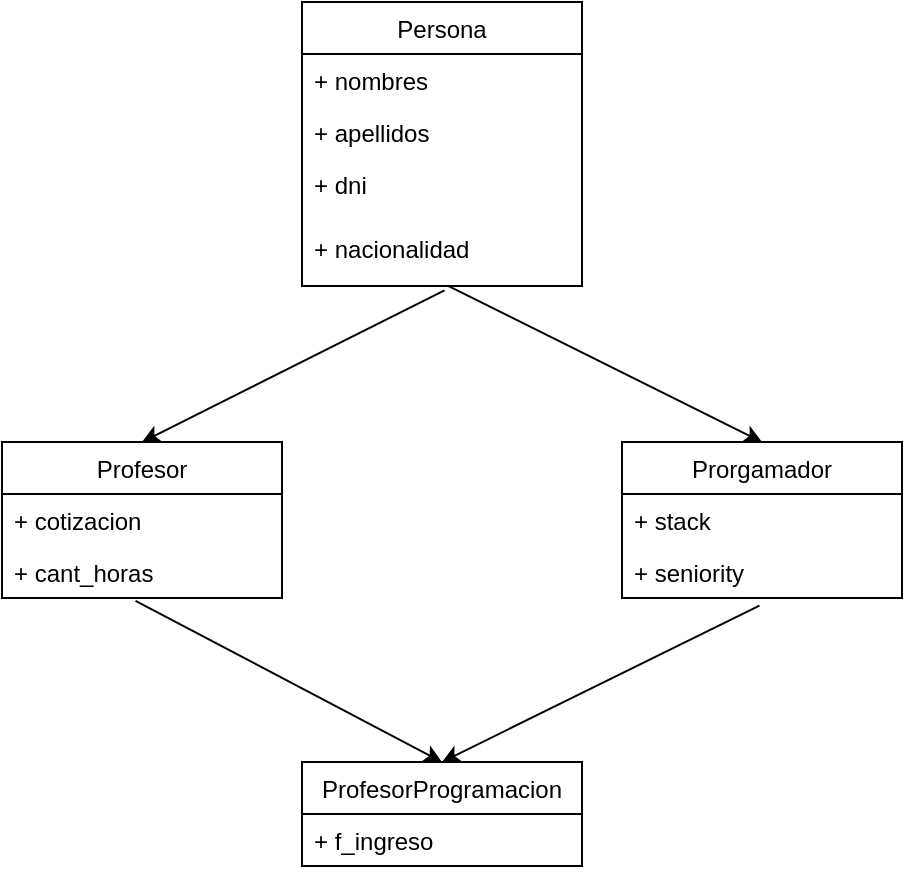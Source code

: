 <mxfile version="20.8.21" type="device"><diagram id="C5RBs43oDa-KdzZeNtuy" name="Page-1"><mxGraphModel dx="1050" dy="541" grid="1" gridSize="10" guides="1" tooltips="1" connect="1" arrows="1" fold="1" page="1" pageScale="1" pageWidth="827" pageHeight="1169" math="0" shadow="0"><root><mxCell id="WIyWlLk6GJQsqaUBKTNV-0"/><mxCell id="WIyWlLk6GJQsqaUBKTNV-1" parent="WIyWlLk6GJQsqaUBKTNV-0"/><mxCell id="LKPWlM58nzAvNkQNpw7--0" value="Persona" style="swimlane;fontStyle=0;childLayout=stackLayout;horizontal=1;startSize=26;fillColor=none;horizontalStack=0;resizeParent=1;resizeParentMax=0;resizeLast=0;collapsible=1;marginBottom=0;" vertex="1" parent="WIyWlLk6GJQsqaUBKTNV-1"><mxGeometry x="330" y="160" width="140" height="142" as="geometry"/></mxCell><mxCell id="LKPWlM58nzAvNkQNpw7--1" value="+ nombres" style="text;strokeColor=none;fillColor=none;align=left;verticalAlign=top;spacingLeft=4;spacingRight=4;overflow=hidden;rotatable=0;points=[[0,0.5],[1,0.5]];portConstraint=eastwest;" vertex="1" parent="LKPWlM58nzAvNkQNpw7--0"><mxGeometry y="26" width="140" height="26" as="geometry"/></mxCell><mxCell id="LKPWlM58nzAvNkQNpw7--2" value="+ apellidos" style="text;strokeColor=none;fillColor=none;align=left;verticalAlign=top;spacingLeft=4;spacingRight=4;overflow=hidden;rotatable=0;points=[[0,0.5],[1,0.5]];portConstraint=eastwest;" vertex="1" parent="LKPWlM58nzAvNkQNpw7--0"><mxGeometry y="52" width="140" height="26" as="geometry"/></mxCell><mxCell id="LKPWlM58nzAvNkQNpw7--3" value="+ dni" style="text;strokeColor=none;fillColor=none;align=left;verticalAlign=top;spacingLeft=4;spacingRight=4;overflow=hidden;rotatable=0;points=[[0,0.5],[1,0.5]];portConstraint=eastwest;" vertex="1" parent="LKPWlM58nzAvNkQNpw7--0"><mxGeometry y="78" width="140" height="32" as="geometry"/></mxCell><mxCell id="LKPWlM58nzAvNkQNpw7--4" value="+ nacionalidad" style="text;strokeColor=none;fillColor=none;align=left;verticalAlign=top;spacingLeft=4;spacingRight=4;overflow=hidden;rotatable=0;points=[[0,0.5],[1,0.5]];portConstraint=eastwest;" vertex="1" parent="LKPWlM58nzAvNkQNpw7--0"><mxGeometry y="110" width="140" height="32" as="geometry"/></mxCell><mxCell id="LKPWlM58nzAvNkQNpw7--5" value="Profesor" style="swimlane;fontStyle=0;childLayout=stackLayout;horizontal=1;startSize=26;fillColor=none;horizontalStack=0;resizeParent=1;resizeParentMax=0;resizeLast=0;collapsible=1;marginBottom=0;" vertex="1" parent="WIyWlLk6GJQsqaUBKTNV-1"><mxGeometry x="180" y="380" width="140" height="78" as="geometry"/></mxCell><mxCell id="LKPWlM58nzAvNkQNpw7--6" value="+ cotizacion" style="text;strokeColor=none;fillColor=none;align=left;verticalAlign=top;spacingLeft=4;spacingRight=4;overflow=hidden;rotatable=0;points=[[0,0.5],[1,0.5]];portConstraint=eastwest;" vertex="1" parent="LKPWlM58nzAvNkQNpw7--5"><mxGeometry y="26" width="140" height="26" as="geometry"/></mxCell><mxCell id="LKPWlM58nzAvNkQNpw7--7" value="+ cant_horas" style="text;strokeColor=none;fillColor=none;align=left;verticalAlign=top;spacingLeft=4;spacingRight=4;overflow=hidden;rotatable=0;points=[[0,0.5],[1,0.5]];portConstraint=eastwest;" vertex="1" parent="LKPWlM58nzAvNkQNpw7--5"><mxGeometry y="52" width="140" height="26" as="geometry"/></mxCell><mxCell id="LKPWlM58nzAvNkQNpw7--11" value="Prorgamador" style="swimlane;fontStyle=0;childLayout=stackLayout;horizontal=1;startSize=26;fillColor=none;horizontalStack=0;resizeParent=1;resizeParentMax=0;resizeLast=0;collapsible=1;marginBottom=0;" vertex="1" parent="WIyWlLk6GJQsqaUBKTNV-1"><mxGeometry x="490" y="380" width="140" height="78" as="geometry"/></mxCell><mxCell id="LKPWlM58nzAvNkQNpw7--12" value="+ stack" style="text;strokeColor=none;fillColor=none;align=left;verticalAlign=top;spacingLeft=4;spacingRight=4;overflow=hidden;rotatable=0;points=[[0,0.5],[1,0.5]];portConstraint=eastwest;" vertex="1" parent="LKPWlM58nzAvNkQNpw7--11"><mxGeometry y="26" width="140" height="26" as="geometry"/></mxCell><mxCell id="LKPWlM58nzAvNkQNpw7--13" value="+ seniority" style="text;strokeColor=none;fillColor=none;align=left;verticalAlign=top;spacingLeft=4;spacingRight=4;overflow=hidden;rotatable=0;points=[[0,0.5],[1,0.5]];portConstraint=eastwest;" vertex="1" parent="LKPWlM58nzAvNkQNpw7--11"><mxGeometry y="52" width="140" height="26" as="geometry"/></mxCell><mxCell id="LKPWlM58nzAvNkQNpw7--16" value="ProfesorProgramacion" style="swimlane;fontStyle=0;childLayout=stackLayout;horizontal=1;startSize=26;fillColor=none;horizontalStack=0;resizeParent=1;resizeParentMax=0;resizeLast=0;collapsible=1;marginBottom=0;" vertex="1" parent="WIyWlLk6GJQsqaUBKTNV-1"><mxGeometry x="330" y="540" width="140" height="52" as="geometry"><mxRectangle x="330" y="540" width="160" height="30" as="alternateBounds"/></mxGeometry></mxCell><mxCell id="LKPWlM58nzAvNkQNpw7--17" value="+ f_ingreso" style="text;strokeColor=none;fillColor=none;align=left;verticalAlign=top;spacingLeft=4;spacingRight=4;overflow=hidden;rotatable=0;points=[[0,0.5],[1,0.5]];portConstraint=eastwest;" vertex="1" parent="LKPWlM58nzAvNkQNpw7--16"><mxGeometry y="26" width="140" height="26" as="geometry"/></mxCell><mxCell id="LKPWlM58nzAvNkQNpw7--20" value="" style="edgeStyle=none;orthogonalLoop=1;jettySize=auto;html=1;rounded=0;exitX=0.477;exitY=1.054;exitDx=0;exitDy=0;exitPerimeter=0;entryX=0.5;entryY=0;entryDx=0;entryDy=0;" edge="1" parent="WIyWlLk6GJQsqaUBKTNV-1" source="LKPWlM58nzAvNkQNpw7--7" target="LKPWlM58nzAvNkQNpw7--16"><mxGeometry width="100" relative="1" as="geometry"><mxPoint x="330" y="490" as="sourcePoint"/><mxPoint x="430" y="490" as="targetPoint"/><Array as="points"/></mxGeometry></mxCell><mxCell id="LKPWlM58nzAvNkQNpw7--21" value="" style="edgeStyle=none;orthogonalLoop=1;jettySize=auto;html=1;rounded=0;exitX=0.491;exitY=1.146;exitDx=0;exitDy=0;exitPerimeter=0;entryX=0.5;entryY=0;entryDx=0;entryDy=0;" edge="1" parent="WIyWlLk6GJQsqaUBKTNV-1" source="LKPWlM58nzAvNkQNpw7--13" target="LKPWlM58nzAvNkQNpw7--16"><mxGeometry width="100" relative="1" as="geometry"><mxPoint x="540" y="520" as="sourcePoint"/><mxPoint x="640" y="520" as="targetPoint"/><Array as="points"/></mxGeometry></mxCell><mxCell id="LKPWlM58nzAvNkQNpw7--22" value="" style="edgeStyle=none;orthogonalLoop=1;jettySize=auto;html=1;rounded=0;exitX=0.509;exitY=1.069;exitDx=0;exitDy=0;exitPerimeter=0;entryX=0.5;entryY=0;entryDx=0;entryDy=0;" edge="1" parent="WIyWlLk6GJQsqaUBKTNV-1" source="LKPWlM58nzAvNkQNpw7--4" target="LKPWlM58nzAvNkQNpw7--5"><mxGeometry width="100" relative="1" as="geometry"><mxPoint x="150" y="100" as="sourcePoint"/><mxPoint x="250" y="100" as="targetPoint"/><Array as="points"/></mxGeometry></mxCell><mxCell id="LKPWlM58nzAvNkQNpw7--23" value="" style="edgeStyle=none;orthogonalLoop=1;jettySize=auto;html=1;rounded=0;exitX=0.52;exitY=0.994;exitDx=0;exitDy=0;exitPerimeter=0;entryX=0.5;entryY=0;entryDx=0;entryDy=0;" edge="1" parent="WIyWlLk6GJQsqaUBKTNV-1" source="LKPWlM58nzAvNkQNpw7--4" target="LKPWlM58nzAvNkQNpw7--11"><mxGeometry width="100" relative="1" as="geometry"><mxPoint x="150" y="100" as="sourcePoint"/><mxPoint x="250" y="100" as="targetPoint"/><Array as="points"/></mxGeometry></mxCell></root></mxGraphModel></diagram></mxfile>